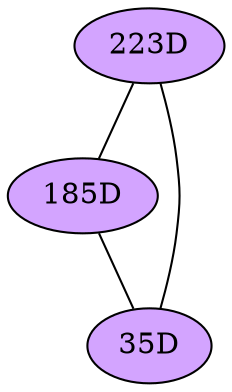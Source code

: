 // The Round Table
graph {
	"223D" [fillcolor="#D3A4FF" style=radial]
	"185D" [fillcolor="#D3A4FF" style=radial]
	"223D" -- "185D" [penwidth=1]
	"223D" [fillcolor="#D3A4FF" style=radial]
	"35D" [fillcolor="#D3A4FF" style=radial]
	"223D" -- "35D" [penwidth=1]
	"185D" [fillcolor="#D3A4FF" style=radial]
	"35D" [fillcolor="#D3A4FF" style=radial]
	"185D" -- "35D" [penwidth=1]
}

